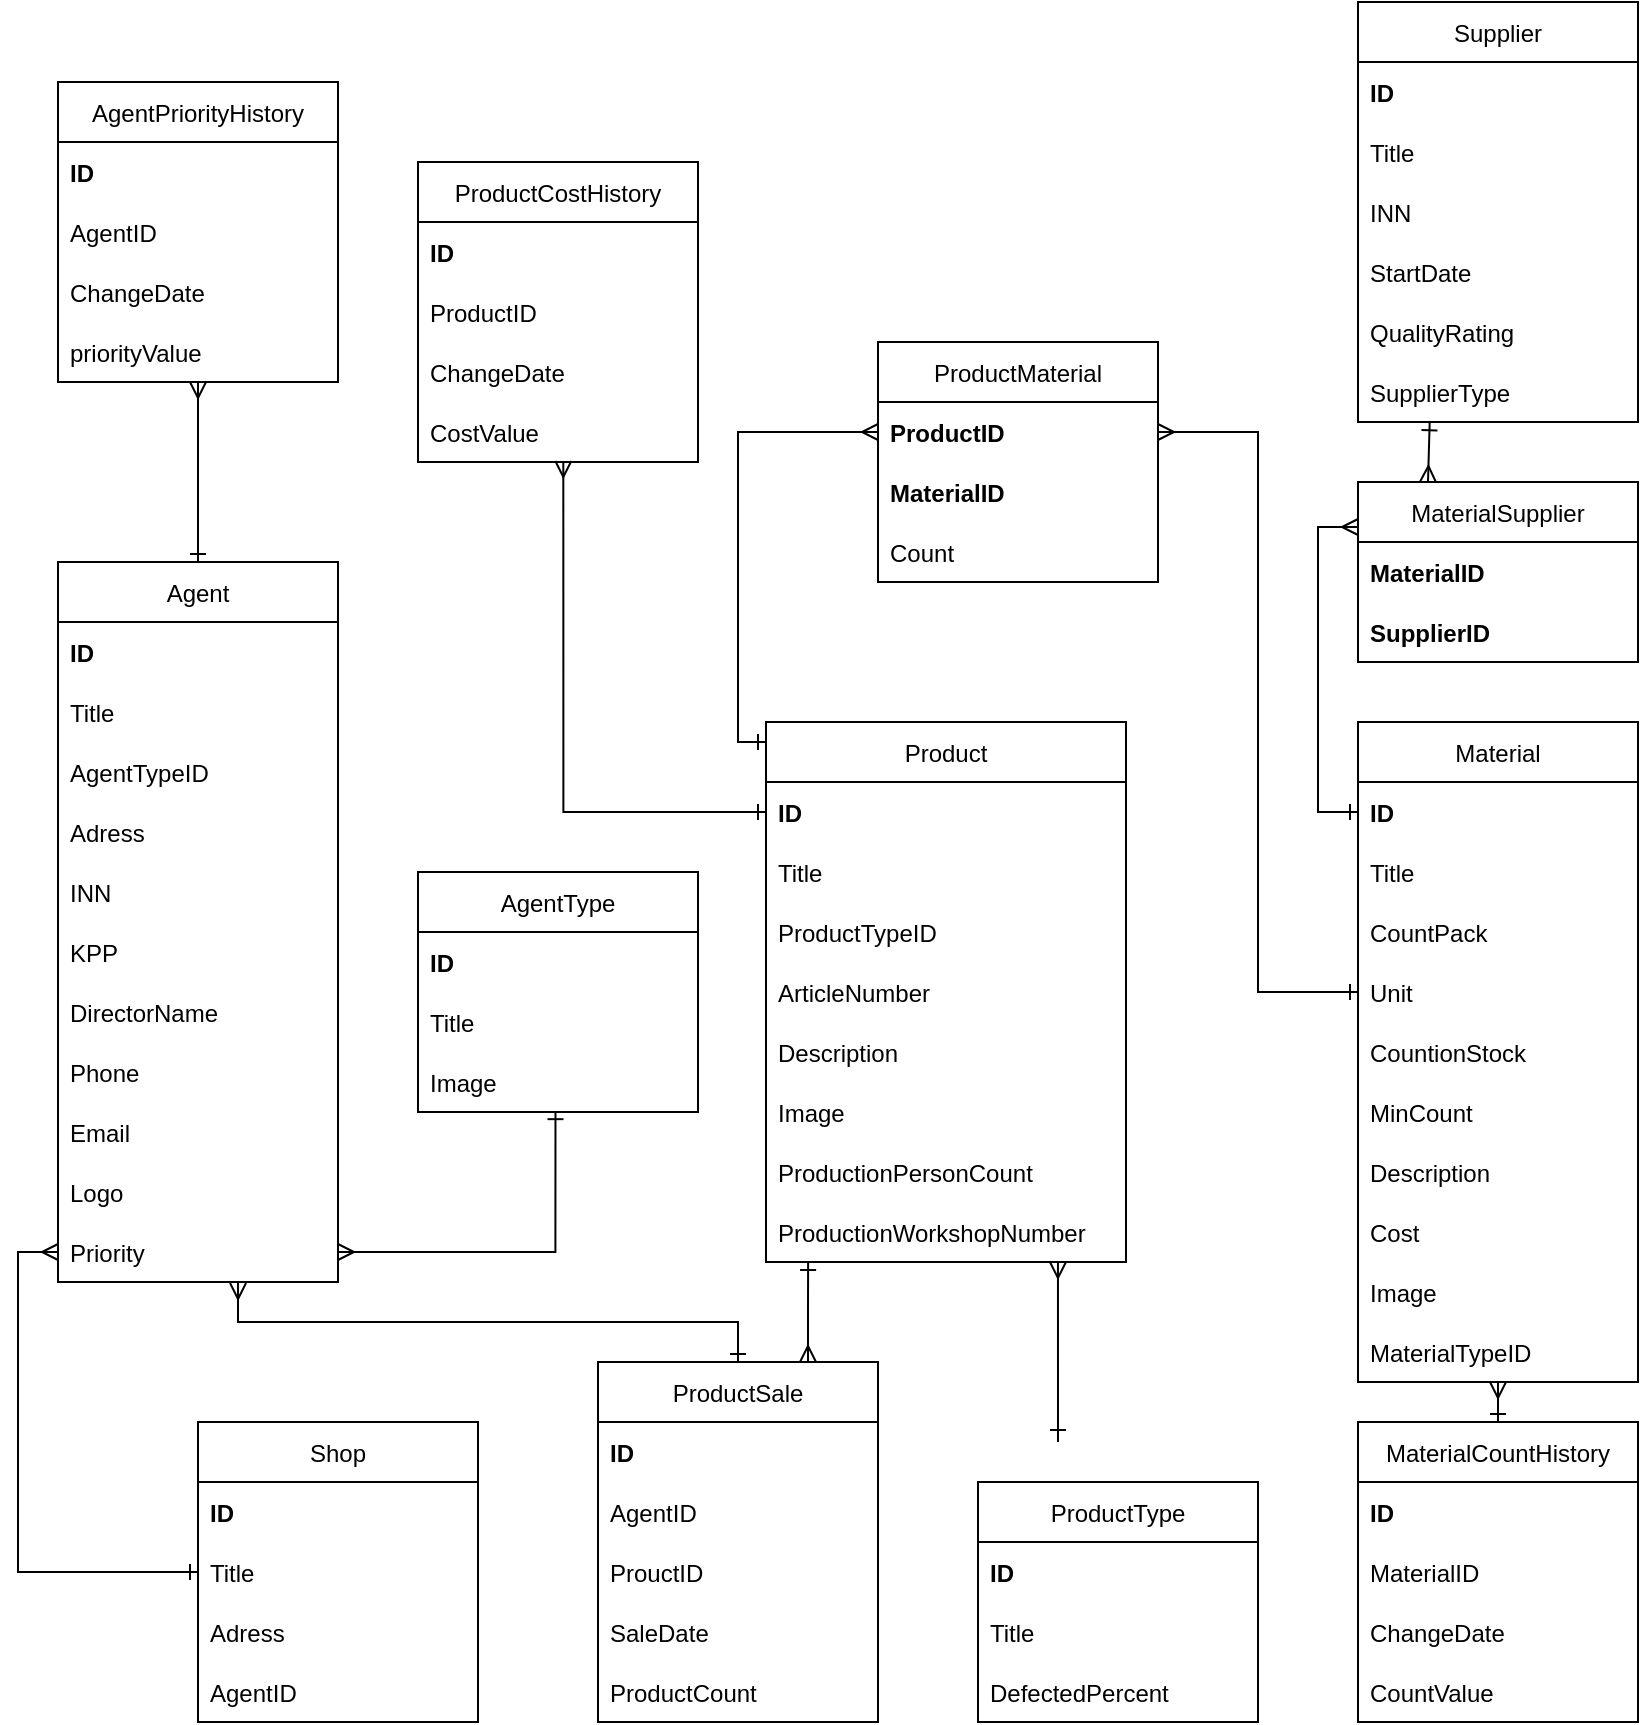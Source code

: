 <mxfile version="20.5.1" type="device"><diagram id="vbuoPZu47YV1pAS9aERZ" name="Страница 1"><mxGraphModel dx="2031" dy="1127" grid="1" gridSize="10" guides="1" tooltips="1" connect="1" arrows="1" fold="1" page="1" pageScale="1" pageWidth="827" pageHeight="1169" math="0" shadow="0"><root><mxCell id="0"/><mxCell id="1" parent="0"/><mxCell id="7ngzyC_B6rY9PtNrspxW-38" style="edgeStyle=orthogonalEdgeStyle;rounded=0;orthogonalLoop=1;jettySize=auto;html=1;exitX=0.5;exitY=0;exitDx=0;exitDy=0;endArrow=ERmany;endFill=0;startArrow=ERone;startFill=0;entryX=0.5;entryY=1;entryDx=0;entryDy=0;entryPerimeter=0;" parent="1" source="61jfUQLOkkIF65UK5F6V-4" edge="1" target="7ngzyC_B6rY9PtNrspxW-37"><mxGeometry relative="1" as="geometry"><mxPoint x="120" y="220" as="targetPoint"/><Array as="points"/></mxGeometry></mxCell><mxCell id="61jfUQLOkkIF65UK5F6V-4" value="Agent" style="swimlane;fontStyle=0;childLayout=stackLayout;horizontal=1;startSize=30;horizontalStack=0;resizeParent=1;resizeParentMax=0;resizeLast=0;collapsible=1;marginBottom=0;swimlaneLine=1;rounded=0;sketch=0;fixDash=0;" parent="1" vertex="1"><mxGeometry x="60" y="310" width="140" height="360" as="geometry"/></mxCell><mxCell id="61jfUQLOkkIF65UK5F6V-8" value="ID" style="text;strokeColor=none;fillColor=none;align=left;verticalAlign=middle;spacingLeft=4;spacingRight=4;overflow=hidden;points=[[0,0.5],[1,0.5]];portConstraint=eastwest;rotatable=0;fontStyle=1" parent="61jfUQLOkkIF65UK5F6V-4" vertex="1"><mxGeometry y="30" width="140" height="30" as="geometry"/></mxCell><mxCell id="61jfUQLOkkIF65UK5F6V-5" value="Title" style="text;strokeColor=none;fillColor=none;align=left;verticalAlign=middle;spacingLeft=4;spacingRight=4;overflow=hidden;points=[[0,0.5],[1,0.5]];portConstraint=eastwest;rotatable=0;imageAspect=1;" parent="61jfUQLOkkIF65UK5F6V-4" vertex="1"><mxGeometry y="60" width="140" height="30" as="geometry"/></mxCell><mxCell id="61jfUQLOkkIF65UK5F6V-6" value="AgentTypeID" style="text;strokeColor=none;fillColor=none;align=left;verticalAlign=middle;spacingLeft=4;spacingRight=4;overflow=hidden;points=[[0,0.5],[1,0.5]];portConstraint=eastwest;rotatable=0;" parent="61jfUQLOkkIF65UK5F6V-4" vertex="1"><mxGeometry y="90" width="140" height="30" as="geometry"/></mxCell><mxCell id="7ngzyC_B6rY9PtNrspxW-25" value="Adress" style="text;strokeColor=none;fillColor=none;align=left;verticalAlign=middle;spacingLeft=4;spacingRight=4;overflow=hidden;points=[[0,0.5],[1,0.5]];portConstraint=eastwest;rotatable=0;" parent="61jfUQLOkkIF65UK5F6V-4" vertex="1"><mxGeometry y="120" width="140" height="30" as="geometry"/></mxCell><mxCell id="7ngzyC_B6rY9PtNrspxW-24" value="INN" style="text;strokeColor=none;fillColor=none;align=left;verticalAlign=middle;spacingLeft=4;spacingRight=4;overflow=hidden;points=[[0,0.5],[1,0.5]];portConstraint=eastwest;rotatable=0;" parent="61jfUQLOkkIF65UK5F6V-4" vertex="1"><mxGeometry y="150" width="140" height="30" as="geometry"/></mxCell><mxCell id="61jfUQLOkkIF65UK5F6V-7" value="KPP" style="text;strokeColor=none;fillColor=none;align=left;verticalAlign=middle;spacingLeft=4;spacingRight=4;overflow=hidden;points=[[0,0.5],[1,0.5]];portConstraint=eastwest;rotatable=0;" parent="61jfUQLOkkIF65UK5F6V-4" vertex="1"><mxGeometry y="180" width="140" height="30" as="geometry"/></mxCell><mxCell id="7ngzyC_B6rY9PtNrspxW-27" value="DirectorName" style="text;strokeColor=none;fillColor=none;align=left;verticalAlign=middle;spacingLeft=4;spacingRight=4;overflow=hidden;points=[[0,0.5],[1,0.5]];portConstraint=eastwest;rotatable=0;" parent="61jfUQLOkkIF65UK5F6V-4" vertex="1"><mxGeometry y="210" width="140" height="30" as="geometry"/></mxCell><mxCell id="7ngzyC_B6rY9PtNrspxW-28" value="Phone" style="text;strokeColor=none;fillColor=none;align=left;verticalAlign=middle;spacingLeft=4;spacingRight=4;overflow=hidden;points=[[0,0.5],[1,0.5]];portConstraint=eastwest;rotatable=0;" parent="61jfUQLOkkIF65UK5F6V-4" vertex="1"><mxGeometry y="240" width="140" height="30" as="geometry"/></mxCell><mxCell id="7ngzyC_B6rY9PtNrspxW-26" value="Email" style="text;strokeColor=none;fillColor=none;align=left;verticalAlign=middle;spacingLeft=4;spacingRight=4;overflow=hidden;points=[[0,0.5],[1,0.5]];portConstraint=eastwest;rotatable=0;" parent="61jfUQLOkkIF65UK5F6V-4" vertex="1"><mxGeometry y="270" width="140" height="30" as="geometry"/></mxCell><mxCell id="7ngzyC_B6rY9PtNrspxW-32" value="Logo" style="text;strokeColor=none;fillColor=none;align=left;verticalAlign=middle;spacingLeft=4;spacingRight=4;overflow=hidden;points=[[0,0.5],[1,0.5]];portConstraint=eastwest;rotatable=0;" parent="61jfUQLOkkIF65UK5F6V-4" vertex="1"><mxGeometry y="300" width="140" height="30" as="geometry"/></mxCell><mxCell id="7ngzyC_B6rY9PtNrspxW-29" value="Priority" style="text;strokeColor=none;fillColor=none;align=left;verticalAlign=middle;spacingLeft=4;spacingRight=4;overflow=hidden;points=[[0,0.5],[1,0.5]];portConstraint=eastwest;rotatable=0;" parent="61jfUQLOkkIF65UK5F6V-4" vertex="1"><mxGeometry y="330" width="140" height="30" as="geometry"/></mxCell><mxCell id="7ngzyC_B6rY9PtNrspxW-33" value="AgentPriorityHistory" style="swimlane;fontStyle=0;childLayout=stackLayout;horizontal=1;startSize=30;horizontalStack=0;resizeParent=1;resizeParentMax=0;resizeLast=0;collapsible=1;marginBottom=0;" parent="1" vertex="1"><mxGeometry x="60" y="70" width="140" height="150" as="geometry"/></mxCell><mxCell id="7ngzyC_B6rY9PtNrspxW-34" value="ID" style="text;strokeColor=none;fillColor=none;align=left;verticalAlign=middle;spacingLeft=4;spacingRight=4;overflow=hidden;points=[[0,0.5],[1,0.5]];portConstraint=eastwest;rotatable=0;fontStyle=1" parent="7ngzyC_B6rY9PtNrspxW-33" vertex="1"><mxGeometry y="30" width="140" height="30" as="geometry"/></mxCell><mxCell id="7ngzyC_B6rY9PtNrspxW-35" value="AgentID" style="text;strokeColor=none;fillColor=none;align=left;verticalAlign=middle;spacingLeft=4;spacingRight=4;overflow=hidden;points=[[0,0.5],[1,0.5]];portConstraint=eastwest;rotatable=0;" parent="7ngzyC_B6rY9PtNrspxW-33" vertex="1"><mxGeometry y="60" width="140" height="30" as="geometry"/></mxCell><mxCell id="7ngzyC_B6rY9PtNrspxW-36" value="ChangeDate" style="text;strokeColor=none;fillColor=none;align=left;verticalAlign=middle;spacingLeft=4;spacingRight=4;overflow=hidden;points=[[0,0.5],[1,0.5]];portConstraint=eastwest;rotatable=0;" parent="7ngzyC_B6rY9PtNrspxW-33" vertex="1"><mxGeometry y="90" width="140" height="30" as="geometry"/></mxCell><mxCell id="7ngzyC_B6rY9PtNrspxW-37" value="priorityValue" style="text;strokeColor=none;fillColor=none;align=left;verticalAlign=middle;spacingLeft=4;spacingRight=4;overflow=hidden;points=[[0,0.5],[1,0.5]];portConstraint=eastwest;rotatable=0;" parent="7ngzyC_B6rY9PtNrspxW-33" vertex="1"><mxGeometry y="120" width="140" height="30" as="geometry"/></mxCell><mxCell id="7ngzyC_B6rY9PtNrspxW-39" value="AgentType" style="swimlane;fontStyle=0;childLayout=stackLayout;horizontal=1;startSize=30;horizontalStack=0;resizeParent=1;resizeParentMax=0;resizeLast=0;collapsible=1;marginBottom=0;" parent="1" vertex="1"><mxGeometry x="240" y="465" width="140" height="120" as="geometry"/></mxCell><mxCell id="7ngzyC_B6rY9PtNrspxW-40" value="ID" style="text;strokeColor=none;fillColor=none;align=left;verticalAlign=middle;spacingLeft=4;spacingRight=4;overflow=hidden;points=[[0,0.5],[1,0.5]];portConstraint=eastwest;rotatable=0;fontStyle=1" parent="7ngzyC_B6rY9PtNrspxW-39" vertex="1"><mxGeometry y="30" width="140" height="30" as="geometry"/></mxCell><mxCell id="7ngzyC_B6rY9PtNrspxW-41" value="Title" style="text;strokeColor=none;fillColor=none;align=left;verticalAlign=middle;spacingLeft=4;spacingRight=4;overflow=hidden;points=[[0,0.5],[1,0.5]];portConstraint=eastwest;rotatable=0;" parent="7ngzyC_B6rY9PtNrspxW-39" vertex="1"><mxGeometry y="60" width="140" height="30" as="geometry"/></mxCell><mxCell id="7ngzyC_B6rY9PtNrspxW-42" value="Image" style="text;strokeColor=none;fillColor=none;align=left;verticalAlign=middle;spacingLeft=4;spacingRight=4;overflow=hidden;points=[[0,0.5],[1,0.5]];portConstraint=eastwest;rotatable=0;" parent="7ngzyC_B6rY9PtNrspxW-39" vertex="1"><mxGeometry y="90" width="140" height="30" as="geometry"/></mxCell><mxCell id="7ngzyC_B6rY9PtNrspxW-43" style="edgeStyle=orthogonalEdgeStyle;rounded=0;orthogonalLoop=1;jettySize=auto;html=1;endArrow=ERone;endFill=0;entryX=0.491;entryY=0.986;entryDx=0;entryDy=0;entryPerimeter=0;startArrow=ERmany;startFill=0;" parent="1" source="7ngzyC_B6rY9PtNrspxW-29" target="7ngzyC_B6rY9PtNrspxW-42" edge="1"><mxGeometry relative="1" as="geometry"><mxPoint x="290" y="590" as="targetPoint"/></mxGeometry></mxCell><mxCell id="7ngzyC_B6rY9PtNrspxW-44" value="Shop" style="swimlane;fontStyle=0;childLayout=stackLayout;horizontal=1;startSize=30;horizontalStack=0;resizeParent=1;resizeParentMax=0;resizeLast=0;collapsible=1;marginBottom=0;" parent="1" vertex="1"><mxGeometry x="130" y="740" width="140" height="150" as="geometry"/></mxCell><mxCell id="7ngzyC_B6rY9PtNrspxW-45" value="ID" style="text;strokeColor=none;fillColor=none;align=left;verticalAlign=middle;spacingLeft=4;spacingRight=4;overflow=hidden;points=[[0,0.5],[1,0.5]];portConstraint=eastwest;rotatable=0;fontStyle=1" parent="7ngzyC_B6rY9PtNrspxW-44" vertex="1"><mxGeometry y="30" width="140" height="30" as="geometry"/></mxCell><mxCell id="7ngzyC_B6rY9PtNrspxW-46" value="Title" style="text;strokeColor=none;fillColor=none;align=left;verticalAlign=middle;spacingLeft=4;spacingRight=4;overflow=hidden;points=[[0,0.5],[1,0.5]];portConstraint=eastwest;rotatable=0;" parent="7ngzyC_B6rY9PtNrspxW-44" vertex="1"><mxGeometry y="60" width="140" height="30" as="geometry"/></mxCell><mxCell id="7ngzyC_B6rY9PtNrspxW-47" value="Adress" style="text;strokeColor=none;fillColor=none;align=left;verticalAlign=middle;spacingLeft=4;spacingRight=4;overflow=hidden;points=[[0,0.5],[1,0.5]];portConstraint=eastwest;rotatable=0;" parent="7ngzyC_B6rY9PtNrspxW-44" vertex="1"><mxGeometry y="90" width="140" height="30" as="geometry"/></mxCell><mxCell id="7ngzyC_B6rY9PtNrspxW-56" value="AgentID" style="text;strokeColor=none;fillColor=none;align=left;verticalAlign=middle;spacingLeft=4;spacingRight=4;overflow=hidden;points=[[0,0.5],[1,0.5]];portConstraint=eastwest;rotatable=0;" parent="7ngzyC_B6rY9PtNrspxW-44" vertex="1"><mxGeometry y="120" width="140" height="30" as="geometry"/></mxCell><mxCell id="7ngzyC_B6rY9PtNrspxW-83" style="edgeStyle=orthogonalEdgeStyle;rounded=0;orthogonalLoop=1;jettySize=auto;html=1;endArrow=ERmany;endFill=0;startArrow=ERone;startFill=0;" parent="1" source="7ngzyC_B6rY9PtNrspxW-48" target="7ngzyC_B6rY9PtNrspxW-79" edge="1"><mxGeometry relative="1" as="geometry"><Array as="points"><mxPoint x="400" y="400"/><mxPoint x="400" y="245"/></Array></mxGeometry></mxCell><mxCell id="7ngzyC_B6rY9PtNrspxW-48" value="Product" style="swimlane;fontStyle=0;childLayout=stackLayout;horizontal=1;startSize=30;horizontalStack=0;resizeParent=1;resizeParentMax=0;resizeLast=0;collapsible=1;marginBottom=0;" parent="1" vertex="1"><mxGeometry x="414" y="390" width="180" height="270" as="geometry"/></mxCell><mxCell id="7ngzyC_B6rY9PtNrspxW-49" value="ID" style="text;strokeColor=none;fillColor=none;align=left;verticalAlign=middle;spacingLeft=4;spacingRight=4;overflow=hidden;points=[[0,0.5],[1,0.5]];portConstraint=eastwest;rotatable=0;fontStyle=1" parent="7ngzyC_B6rY9PtNrspxW-48" vertex="1"><mxGeometry y="30" width="180" height="30" as="geometry"/></mxCell><mxCell id="7ngzyC_B6rY9PtNrspxW-50" value="Title" style="text;strokeColor=none;fillColor=none;align=left;verticalAlign=middle;spacingLeft=4;spacingRight=4;overflow=hidden;points=[[0,0.5],[1,0.5]];portConstraint=eastwest;rotatable=0;" parent="7ngzyC_B6rY9PtNrspxW-48" vertex="1"><mxGeometry y="60" width="180" height="30" as="geometry"/></mxCell><mxCell id="7ngzyC_B6rY9PtNrspxW-61" value="ProductTypeID" style="text;strokeColor=none;fillColor=none;align=left;verticalAlign=middle;spacingLeft=4;spacingRight=4;overflow=hidden;points=[[0,0.5],[1,0.5]];portConstraint=eastwest;rotatable=0;" parent="7ngzyC_B6rY9PtNrspxW-48" vertex="1"><mxGeometry y="90" width="180" height="30" as="geometry"/></mxCell><mxCell id="7ngzyC_B6rY9PtNrspxW-62" value="ArticleNumber" style="text;strokeColor=none;fillColor=none;align=left;verticalAlign=middle;spacingLeft=4;spacingRight=4;overflow=hidden;points=[[0,0.5],[1,0.5]];portConstraint=eastwest;rotatable=0;" parent="7ngzyC_B6rY9PtNrspxW-48" vertex="1"><mxGeometry y="120" width="180" height="30" as="geometry"/></mxCell><mxCell id="7ngzyC_B6rY9PtNrspxW-63" value="Description" style="text;strokeColor=none;fillColor=none;align=left;verticalAlign=middle;spacingLeft=4;spacingRight=4;overflow=hidden;points=[[0,0.5],[1,0.5]];portConstraint=eastwest;rotatable=0;" parent="7ngzyC_B6rY9PtNrspxW-48" vertex="1"><mxGeometry y="150" width="180" height="30" as="geometry"/></mxCell><mxCell id="7ngzyC_B6rY9PtNrspxW-51" value="Image" style="text;strokeColor=none;fillColor=none;align=left;verticalAlign=middle;spacingLeft=4;spacingRight=4;overflow=hidden;points=[[0,0.5],[1,0.5]];portConstraint=eastwest;rotatable=0;" parent="7ngzyC_B6rY9PtNrspxW-48" vertex="1"><mxGeometry y="180" width="180" height="30" as="geometry"/></mxCell><mxCell id="7ngzyC_B6rY9PtNrspxW-65" value="ProductionPersonCount" style="text;strokeColor=none;fillColor=none;align=left;verticalAlign=middle;spacingLeft=4;spacingRight=4;overflow=hidden;points=[[0,0.5],[1,0.5]];portConstraint=eastwest;rotatable=0;" parent="7ngzyC_B6rY9PtNrspxW-48" vertex="1"><mxGeometry y="210" width="180" height="30" as="geometry"/></mxCell><mxCell id="7ngzyC_B6rY9PtNrspxW-64" value="ProductionWorkshopNumber" style="text;strokeColor=none;fillColor=none;align=left;verticalAlign=middle;spacingLeft=4;spacingRight=4;overflow=hidden;points=[[0,0.5],[1,0.5]];portConstraint=eastwest;rotatable=0;" parent="7ngzyC_B6rY9PtNrspxW-48" vertex="1"><mxGeometry y="240" width="180" height="30" as="geometry"/></mxCell><mxCell id="7ngzyC_B6rY9PtNrspxW-60" style="edgeStyle=orthogonalEdgeStyle;rounded=0;orthogonalLoop=1;jettySize=auto;html=1;entryX=0.643;entryY=1.017;entryDx=0;entryDy=0;entryPerimeter=0;endArrow=ERmany;endFill=0;startArrow=ERone;startFill=0;" parent="1" source="7ngzyC_B6rY9PtNrspxW-52" target="7ngzyC_B6rY9PtNrspxW-29" edge="1"><mxGeometry relative="1" as="geometry"/></mxCell><mxCell id="7ngzyC_B6rY9PtNrspxW-69" style="edgeStyle=orthogonalEdgeStyle;rounded=0;orthogonalLoop=1;jettySize=auto;html=1;exitX=0.75;exitY=0;exitDx=0;exitDy=0;entryX=0.117;entryY=1;entryDx=0;entryDy=0;entryPerimeter=0;endArrow=ERone;endFill=0;startArrow=ERmany;startFill=0;" parent="1" source="7ngzyC_B6rY9PtNrspxW-52" target="7ngzyC_B6rY9PtNrspxW-64" edge="1"><mxGeometry relative="1" as="geometry"/></mxCell><mxCell id="7ngzyC_B6rY9PtNrspxW-52" value="ProductSale" style="swimlane;fontStyle=0;childLayout=stackLayout;horizontal=1;startSize=30;horizontalStack=0;resizeParent=1;resizeParentMax=0;resizeLast=0;collapsible=1;marginBottom=0;" parent="1" vertex="1"><mxGeometry x="330" y="710" width="140" height="180" as="geometry"/></mxCell><mxCell id="7ngzyC_B6rY9PtNrspxW-53" value="ID" style="text;strokeColor=none;fillColor=none;align=left;verticalAlign=middle;spacingLeft=4;spacingRight=4;overflow=hidden;points=[[0,0.5],[1,0.5]];portConstraint=eastwest;rotatable=0;fontStyle=1" parent="7ngzyC_B6rY9PtNrspxW-52" vertex="1"><mxGeometry y="30" width="140" height="30" as="geometry"/></mxCell><mxCell id="7ngzyC_B6rY9PtNrspxW-54" value="AgentID" style="text;strokeColor=none;fillColor=none;align=left;verticalAlign=middle;spacingLeft=4;spacingRight=4;overflow=hidden;points=[[0,0.5],[1,0.5]];portConstraint=eastwest;rotatable=0;" parent="7ngzyC_B6rY9PtNrspxW-52" vertex="1"><mxGeometry y="60" width="140" height="30" as="geometry"/></mxCell><mxCell id="7ngzyC_B6rY9PtNrspxW-55" value="ProuctID" style="text;strokeColor=none;fillColor=none;align=left;verticalAlign=middle;spacingLeft=4;spacingRight=4;overflow=hidden;points=[[0,0.5],[1,0.5]];portConstraint=eastwest;rotatable=0;" parent="7ngzyC_B6rY9PtNrspxW-52" vertex="1"><mxGeometry y="90" width="140" height="30" as="geometry"/></mxCell><mxCell id="7ngzyC_B6rY9PtNrspxW-59" value="SaleDate" style="text;strokeColor=none;fillColor=none;align=left;verticalAlign=middle;spacingLeft=4;spacingRight=4;overflow=hidden;points=[[0,0.5],[1,0.5]];portConstraint=eastwest;rotatable=0;" parent="7ngzyC_B6rY9PtNrspxW-52" vertex="1"><mxGeometry y="120" width="140" height="30" as="geometry"/></mxCell><mxCell id="7ngzyC_B6rY9PtNrspxW-58" value="ProductCount" style="text;strokeColor=none;fillColor=none;align=left;verticalAlign=middle;spacingLeft=4;spacingRight=4;overflow=hidden;points=[[0,0.5],[1,0.5]];portConstraint=eastwest;rotatable=0;" parent="7ngzyC_B6rY9PtNrspxW-52" vertex="1"><mxGeometry y="150" width="140" height="30" as="geometry"/></mxCell><mxCell id="7ngzyC_B6rY9PtNrspxW-57" style="edgeStyle=orthogonalEdgeStyle;rounded=0;orthogonalLoop=1;jettySize=auto;html=1;entryX=0;entryY=0.5;entryDx=0;entryDy=0;endArrow=ERmany;endFill=0;startArrow=ERone;startFill=0;" parent="1" source="7ngzyC_B6rY9PtNrspxW-46" target="7ngzyC_B6rY9PtNrspxW-29" edge="1"><mxGeometry relative="1" as="geometry"/></mxCell><mxCell id="7ngzyC_B6rY9PtNrspxW-71" value="ProductCostHistory" style="swimlane;fontStyle=0;childLayout=stackLayout;horizontal=1;startSize=30;horizontalStack=0;resizeParent=1;resizeParentMax=0;resizeLast=0;collapsible=1;marginBottom=0;" parent="1" vertex="1"><mxGeometry x="240" y="110" width="140" height="150" as="geometry"/></mxCell><mxCell id="7ngzyC_B6rY9PtNrspxW-72" value="ID" style="text;strokeColor=none;fillColor=none;align=left;verticalAlign=middle;spacingLeft=4;spacingRight=4;overflow=hidden;points=[[0,0.5],[1,0.5]];portConstraint=eastwest;rotatable=0;fontStyle=1" parent="7ngzyC_B6rY9PtNrspxW-71" vertex="1"><mxGeometry y="30" width="140" height="30" as="geometry"/></mxCell><mxCell id="7ngzyC_B6rY9PtNrspxW-73" value="ProductID" style="text;strokeColor=none;fillColor=none;align=left;verticalAlign=middle;spacingLeft=4;spacingRight=4;overflow=hidden;points=[[0,0.5],[1,0.5]];portConstraint=eastwest;rotatable=0;" parent="7ngzyC_B6rY9PtNrspxW-71" vertex="1"><mxGeometry y="60" width="140" height="30" as="geometry"/></mxCell><mxCell id="7ngzyC_B6rY9PtNrspxW-75" value="ChangeDate" style="text;strokeColor=none;fillColor=none;align=left;verticalAlign=middle;spacingLeft=4;spacingRight=4;overflow=hidden;points=[[0,0.5],[1,0.5]];portConstraint=eastwest;rotatable=0;" parent="7ngzyC_B6rY9PtNrspxW-71" vertex="1"><mxGeometry y="90" width="140" height="30" as="geometry"/></mxCell><mxCell id="7ngzyC_B6rY9PtNrspxW-74" value="CostValue" style="text;strokeColor=none;fillColor=none;align=left;verticalAlign=middle;spacingLeft=4;spacingRight=4;overflow=hidden;points=[[0,0.5],[1,0.5]];portConstraint=eastwest;rotatable=0;" parent="7ngzyC_B6rY9PtNrspxW-71" vertex="1"><mxGeometry y="120" width="140" height="30" as="geometry"/></mxCell><mxCell id="7ngzyC_B6rY9PtNrspxW-77" style="edgeStyle=orthogonalEdgeStyle;rounded=0;orthogonalLoop=1;jettySize=auto;html=1;exitX=0;exitY=0.5;exitDx=0;exitDy=0;entryX=0.519;entryY=0.984;entryDx=0;entryDy=0;entryPerimeter=0;endArrow=ERmany;endFill=0;startArrow=ERone;startFill=0;" parent="1" source="7ngzyC_B6rY9PtNrspxW-49" target="7ngzyC_B6rY9PtNrspxW-74" edge="1"><mxGeometry relative="1" as="geometry"/></mxCell><mxCell id="7ngzyC_B6rY9PtNrspxW-78" value="ProductMaterial" style="swimlane;fontStyle=0;childLayout=stackLayout;horizontal=1;startSize=30;horizontalStack=0;resizeParent=1;resizeParentMax=0;resizeLast=0;collapsible=1;marginBottom=0;" parent="1" vertex="1"><mxGeometry x="470" y="200" width="140" height="120" as="geometry"/></mxCell><mxCell id="7ngzyC_B6rY9PtNrspxW-79" value="ProductID" style="text;strokeColor=none;fillColor=none;align=left;verticalAlign=middle;spacingLeft=4;spacingRight=4;overflow=hidden;points=[[0,0.5],[1,0.5]];portConstraint=eastwest;rotatable=0;fontStyle=1" parent="7ngzyC_B6rY9PtNrspxW-78" vertex="1"><mxGeometry y="30" width="140" height="30" as="geometry"/></mxCell><mxCell id="7ngzyC_B6rY9PtNrspxW-80" value="MaterialID" style="text;strokeColor=none;fillColor=none;align=left;verticalAlign=middle;spacingLeft=4;spacingRight=4;overflow=hidden;points=[[0,0.5],[1,0.5]];portConstraint=eastwest;rotatable=0;fontStyle=1" parent="7ngzyC_B6rY9PtNrspxW-78" vertex="1"><mxGeometry y="60" width="140" height="30" as="geometry"/></mxCell><mxCell id="7ngzyC_B6rY9PtNrspxW-81" value="Count" style="text;strokeColor=none;fillColor=none;align=left;verticalAlign=middle;spacingLeft=4;spacingRight=4;overflow=hidden;points=[[0,0.5],[1,0.5]];portConstraint=eastwest;rotatable=0;" parent="7ngzyC_B6rY9PtNrspxW-78" vertex="1"><mxGeometry y="90" width="140" height="30" as="geometry"/></mxCell><mxCell id="7ngzyC_B6rY9PtNrspxW-84" value="Material" style="swimlane;fontStyle=0;childLayout=stackLayout;horizontal=1;startSize=30;horizontalStack=0;resizeParent=1;resizeParentMax=0;resizeLast=0;collapsible=1;marginBottom=0;" parent="1" vertex="1"><mxGeometry x="710" y="390" width="140" height="330" as="geometry"/></mxCell><mxCell id="7ngzyC_B6rY9PtNrspxW-85" value="ID" style="text;strokeColor=none;fillColor=none;align=left;verticalAlign=middle;spacingLeft=4;spacingRight=4;overflow=hidden;points=[[0,0.5],[1,0.5]];portConstraint=eastwest;rotatable=0;fontStyle=1" parent="7ngzyC_B6rY9PtNrspxW-84" vertex="1"><mxGeometry y="30" width="140" height="30" as="geometry"/></mxCell><mxCell id="7ngzyC_B6rY9PtNrspxW-91" value="Title" style="text;strokeColor=none;fillColor=none;align=left;verticalAlign=middle;spacingLeft=4;spacingRight=4;overflow=hidden;points=[[0,0.5],[1,0.5]];portConstraint=eastwest;rotatable=0;" parent="7ngzyC_B6rY9PtNrspxW-84" vertex="1"><mxGeometry y="60" width="140" height="30" as="geometry"/></mxCell><mxCell id="7ngzyC_B6rY9PtNrspxW-89" value="CountPack" style="text;strokeColor=none;fillColor=none;align=left;verticalAlign=middle;spacingLeft=4;spacingRight=4;overflow=hidden;points=[[0,0.5],[1,0.5]];portConstraint=eastwest;rotatable=0;" parent="7ngzyC_B6rY9PtNrspxW-84" vertex="1"><mxGeometry y="90" width="140" height="30" as="geometry"/></mxCell><mxCell id="7ngzyC_B6rY9PtNrspxW-90" value="Unit" style="text;strokeColor=none;fillColor=none;align=left;verticalAlign=middle;spacingLeft=4;spacingRight=4;overflow=hidden;points=[[0,0.5],[1,0.5]];portConstraint=eastwest;rotatable=0;" parent="7ngzyC_B6rY9PtNrspxW-84" vertex="1"><mxGeometry y="120" width="140" height="30" as="geometry"/></mxCell><mxCell id="7ngzyC_B6rY9PtNrspxW-88" value="CountionStock" style="text;strokeColor=none;fillColor=none;align=left;verticalAlign=middle;spacingLeft=4;spacingRight=4;overflow=hidden;points=[[0,0.5],[1,0.5]];portConstraint=eastwest;rotatable=0;" parent="7ngzyC_B6rY9PtNrspxW-84" vertex="1"><mxGeometry y="150" width="140" height="30" as="geometry"/></mxCell><mxCell id="7ngzyC_B6rY9PtNrspxW-86" value="MinCount" style="text;strokeColor=none;fillColor=none;align=left;verticalAlign=middle;spacingLeft=4;spacingRight=4;overflow=hidden;points=[[0,0.5],[1,0.5]];portConstraint=eastwest;rotatable=0;" parent="7ngzyC_B6rY9PtNrspxW-84" vertex="1"><mxGeometry y="180" width="140" height="30" as="geometry"/></mxCell><mxCell id="7ngzyC_B6rY9PtNrspxW-93" value="Description" style="text;strokeColor=none;fillColor=none;align=left;verticalAlign=middle;spacingLeft=4;spacingRight=4;overflow=hidden;points=[[0,0.5],[1,0.5]];portConstraint=eastwest;rotatable=0;" parent="7ngzyC_B6rY9PtNrspxW-84" vertex="1"><mxGeometry y="210" width="140" height="30" as="geometry"/></mxCell><mxCell id="7ngzyC_B6rY9PtNrspxW-87" value="Cost" style="text;strokeColor=none;fillColor=none;align=left;verticalAlign=middle;spacingLeft=4;spacingRight=4;overflow=hidden;points=[[0,0.5],[1,0.5]];portConstraint=eastwest;rotatable=0;" parent="7ngzyC_B6rY9PtNrspxW-84" vertex="1"><mxGeometry y="240" width="140" height="30" as="geometry"/></mxCell><mxCell id="7ngzyC_B6rY9PtNrspxW-94" value="Image" style="text;strokeColor=none;fillColor=none;align=left;verticalAlign=middle;spacingLeft=4;spacingRight=4;overflow=hidden;points=[[0,0.5],[1,0.5]];portConstraint=eastwest;rotatable=0;" parent="7ngzyC_B6rY9PtNrspxW-84" vertex="1"><mxGeometry y="270" width="140" height="30" as="geometry"/></mxCell><mxCell id="7ngzyC_B6rY9PtNrspxW-92" value="MaterialTypeID" style="text;strokeColor=none;fillColor=none;align=left;verticalAlign=middle;spacingLeft=4;spacingRight=4;overflow=hidden;points=[[0,0.5],[1,0.5]];portConstraint=eastwest;rotatable=0;" parent="7ngzyC_B6rY9PtNrspxW-84" vertex="1"><mxGeometry y="300" width="140" height="30" as="geometry"/></mxCell><mxCell id="7ngzyC_B6rY9PtNrspxW-95" style="edgeStyle=orthogonalEdgeStyle;rounded=0;orthogonalLoop=1;jettySize=auto;html=1;endArrow=ERone;endFill=0;startArrow=ERmany;startFill=0;" parent="1" source="7ngzyC_B6rY9PtNrspxW-79" target="7ngzyC_B6rY9PtNrspxW-90" edge="1"><mxGeometry relative="1" as="geometry"/></mxCell><mxCell id="7ngzyC_B6rY9PtNrspxW-102" style="edgeStyle=orthogonalEdgeStyle;rounded=0;orthogonalLoop=1;jettySize=auto;html=1;entryX=0.5;entryY=1;entryDx=0;entryDy=0;endArrow=ERmany;endFill=0;startArrow=ERone;startFill=0;" parent="1" source="7ngzyC_B6rY9PtNrspxW-96" target="7ngzyC_B6rY9PtNrspxW-84" edge="1"><mxGeometry relative="1" as="geometry"/></mxCell><mxCell id="7ngzyC_B6rY9PtNrspxW-96" value="MaterialCountHistory" style="swimlane;fontStyle=0;childLayout=stackLayout;horizontal=1;startSize=30;horizontalStack=0;resizeParent=1;resizeParentMax=0;resizeLast=0;collapsible=1;marginBottom=0;" parent="1" vertex="1"><mxGeometry x="710" y="740" width="140" height="150" as="geometry"/></mxCell><mxCell id="7ngzyC_B6rY9PtNrspxW-97" value="ID" style="text;strokeColor=none;fillColor=none;align=left;verticalAlign=middle;spacingLeft=4;spacingRight=4;overflow=hidden;points=[[0,0.5],[1,0.5]];portConstraint=eastwest;rotatable=0;fontStyle=1" parent="7ngzyC_B6rY9PtNrspxW-96" vertex="1"><mxGeometry y="30" width="140" height="30" as="geometry"/></mxCell><mxCell id="7ngzyC_B6rY9PtNrspxW-98" value="MaterialID" style="text;strokeColor=none;fillColor=none;align=left;verticalAlign=middle;spacingLeft=4;spacingRight=4;overflow=hidden;points=[[0,0.5],[1,0.5]];portConstraint=eastwest;rotatable=0;" parent="7ngzyC_B6rY9PtNrspxW-96" vertex="1"><mxGeometry y="60" width="140" height="30" as="geometry"/></mxCell><mxCell id="7ngzyC_B6rY9PtNrspxW-100" value="ChangeDate" style="text;strokeColor=none;fillColor=none;align=left;verticalAlign=middle;spacingLeft=4;spacingRight=4;overflow=hidden;points=[[0,0.5],[1,0.5]];portConstraint=eastwest;rotatable=0;" parent="7ngzyC_B6rY9PtNrspxW-96" vertex="1"><mxGeometry y="90" width="140" height="30" as="geometry"/></mxCell><mxCell id="7ngzyC_B6rY9PtNrspxW-99" value="CountValue" style="text;strokeColor=none;fillColor=none;align=left;verticalAlign=middle;spacingLeft=4;spacingRight=4;overflow=hidden;points=[[0,0.5],[1,0.5]];portConstraint=eastwest;rotatable=0;" parent="7ngzyC_B6rY9PtNrspxW-96" vertex="1"><mxGeometry y="120" width="140" height="30" as="geometry"/></mxCell><mxCell id="7ngzyC_B6rY9PtNrspxW-107" style="edgeStyle=orthogonalEdgeStyle;rounded=0;orthogonalLoop=1;jettySize=auto;html=1;entryX=0.811;entryY=1;entryDx=0;entryDy=0;entryPerimeter=0;endArrow=ERmany;endFill=0;startArrow=ERone;startFill=0;" parent="1" target="7ngzyC_B6rY9PtNrspxW-64" edge="1"><mxGeometry relative="1" as="geometry"><Array as="points"><mxPoint x="560" y="750"/></Array><mxPoint x="560" y="740" as="sourcePoint"/></mxGeometry></mxCell><mxCell id="7ngzyC_B6rY9PtNrspxW-103" value="ProductType" style="swimlane;fontStyle=0;childLayout=stackLayout;horizontal=1;startSize=30;horizontalStack=0;resizeParent=1;resizeParentMax=0;resizeLast=0;collapsible=1;marginBottom=0;" parent="1" vertex="1"><mxGeometry x="520" y="770" width="140" height="120" as="geometry"/></mxCell><mxCell id="7ngzyC_B6rY9PtNrspxW-104" value="ID" style="text;strokeColor=none;fillColor=none;align=left;verticalAlign=middle;spacingLeft=4;spacingRight=4;overflow=hidden;points=[[0,0.5],[1,0.5]];portConstraint=eastwest;rotatable=0;fontStyle=1" parent="7ngzyC_B6rY9PtNrspxW-103" vertex="1"><mxGeometry y="30" width="140" height="30" as="geometry"/></mxCell><mxCell id="7ngzyC_B6rY9PtNrspxW-105" value="Title" style="text;strokeColor=none;fillColor=none;align=left;verticalAlign=middle;spacingLeft=4;spacingRight=4;overflow=hidden;points=[[0,0.5],[1,0.5]];portConstraint=eastwest;rotatable=0;" parent="7ngzyC_B6rY9PtNrspxW-103" vertex="1"><mxGeometry y="60" width="140" height="30" as="geometry"/></mxCell><mxCell id="7ngzyC_B6rY9PtNrspxW-106" value="DefectedPercent" style="text;strokeColor=none;fillColor=none;align=left;verticalAlign=middle;spacingLeft=4;spacingRight=4;overflow=hidden;points=[[0,0.5],[1,0.5]];portConstraint=eastwest;rotatable=0;" parent="7ngzyC_B6rY9PtNrspxW-103" vertex="1"><mxGeometry y="90" width="140" height="30" as="geometry"/></mxCell><mxCell id="7ngzyC_B6rY9PtNrspxW-120" style="edgeStyle=orthogonalEdgeStyle;rounded=0;orthogonalLoop=1;jettySize=auto;html=1;exitX=0.25;exitY=0;exitDx=0;exitDy=0;entryX=0.256;entryY=1.003;entryDx=0;entryDy=0;entryPerimeter=0;endArrow=ERone;endFill=0;startArrow=ERmany;startFill=0;" parent="1" source="7ngzyC_B6rY9PtNrspxW-108" target="7ngzyC_B6rY9PtNrspxW-118" edge="1"><mxGeometry relative="1" as="geometry"/></mxCell><mxCell id="7ngzyC_B6rY9PtNrspxW-108" value="MaterialSupplier" style="swimlane;fontStyle=0;childLayout=stackLayout;horizontal=1;startSize=30;horizontalStack=0;resizeParent=1;resizeParentMax=0;resizeLast=0;collapsible=1;marginBottom=0;" parent="1" vertex="1"><mxGeometry x="710" y="270" width="140" height="90" as="geometry"/></mxCell><mxCell id="7ngzyC_B6rY9PtNrspxW-109" value="MaterialID" style="text;strokeColor=none;fillColor=none;align=left;verticalAlign=middle;spacingLeft=4;spacingRight=4;overflow=hidden;points=[[0,0.5],[1,0.5]];portConstraint=eastwest;rotatable=0;fontStyle=1" parent="7ngzyC_B6rY9PtNrspxW-108" vertex="1"><mxGeometry y="30" width="140" height="30" as="geometry"/></mxCell><mxCell id="7ngzyC_B6rY9PtNrspxW-110" value="SupplierID" style="text;strokeColor=none;fillColor=none;align=left;verticalAlign=middle;spacingLeft=4;spacingRight=4;overflow=hidden;points=[[0,0.5],[1,0.5]];portConstraint=eastwest;rotatable=0;fontStyle=1" parent="7ngzyC_B6rY9PtNrspxW-108" vertex="1"><mxGeometry y="60" width="140" height="30" as="geometry"/></mxCell><mxCell id="7ngzyC_B6rY9PtNrspxW-112" style="edgeStyle=orthogonalEdgeStyle;rounded=0;orthogonalLoop=1;jettySize=auto;html=1;entryX=0;entryY=0.25;entryDx=0;entryDy=0;endArrow=ERmany;endFill=0;startArrow=ERone;startFill=0;" parent="1" source="7ngzyC_B6rY9PtNrspxW-85" target="7ngzyC_B6rY9PtNrspxW-108" edge="1"><mxGeometry relative="1" as="geometry"/></mxCell><mxCell id="7ngzyC_B6rY9PtNrspxW-113" value="Supplier" style="swimlane;fontStyle=0;childLayout=stackLayout;horizontal=1;startSize=30;horizontalStack=0;resizeParent=1;resizeParentMax=0;resizeLast=0;collapsible=1;marginBottom=0;" parent="1" vertex="1"><mxGeometry x="710" y="30" width="140" height="210" as="geometry"/></mxCell><mxCell id="7ngzyC_B6rY9PtNrspxW-114" value="ID" style="text;strokeColor=none;fillColor=none;align=left;verticalAlign=middle;spacingLeft=4;spacingRight=4;overflow=hidden;points=[[0,0.5],[1,0.5]];portConstraint=eastwest;rotatable=0;fontStyle=1" parent="7ngzyC_B6rY9PtNrspxW-113" vertex="1"><mxGeometry y="30" width="140" height="30" as="geometry"/></mxCell><mxCell id="7ngzyC_B6rY9PtNrspxW-119" value="Title" style="text;strokeColor=none;fillColor=none;align=left;verticalAlign=middle;spacingLeft=4;spacingRight=4;overflow=hidden;points=[[0,0.5],[1,0.5]];portConstraint=eastwest;rotatable=0;" parent="7ngzyC_B6rY9PtNrspxW-113" vertex="1"><mxGeometry y="60" width="140" height="30" as="geometry"/></mxCell><mxCell id="7ngzyC_B6rY9PtNrspxW-115" value="INN" style="text;strokeColor=none;fillColor=none;align=left;verticalAlign=middle;spacingLeft=4;spacingRight=4;overflow=hidden;points=[[0,0.5],[1,0.5]];portConstraint=eastwest;rotatable=0;" parent="7ngzyC_B6rY9PtNrspxW-113" vertex="1"><mxGeometry y="90" width="140" height="30" as="geometry"/></mxCell><mxCell id="7ngzyC_B6rY9PtNrspxW-117" value="StartDate" style="text;strokeColor=none;fillColor=none;align=left;verticalAlign=middle;spacingLeft=4;spacingRight=4;overflow=hidden;points=[[0,0.5],[1,0.5]];portConstraint=eastwest;rotatable=0;" parent="7ngzyC_B6rY9PtNrspxW-113" vertex="1"><mxGeometry y="120" width="140" height="30" as="geometry"/></mxCell><mxCell id="7ngzyC_B6rY9PtNrspxW-116" value="QualityRating" style="text;strokeColor=none;fillColor=none;align=left;verticalAlign=middle;spacingLeft=4;spacingRight=4;overflow=hidden;points=[[0,0.5],[1,0.5]];portConstraint=eastwest;rotatable=0;" parent="7ngzyC_B6rY9PtNrspxW-113" vertex="1"><mxGeometry y="150" width="140" height="30" as="geometry"/></mxCell><mxCell id="7ngzyC_B6rY9PtNrspxW-118" value="SupplierType" style="text;strokeColor=none;fillColor=none;align=left;verticalAlign=middle;spacingLeft=4;spacingRight=4;overflow=hidden;points=[[0,0.5],[1,0.5]];portConstraint=eastwest;rotatable=0;" parent="7ngzyC_B6rY9PtNrspxW-113" vertex="1"><mxGeometry y="180" width="140" height="30" as="geometry"/></mxCell></root></mxGraphModel></diagram></mxfile>